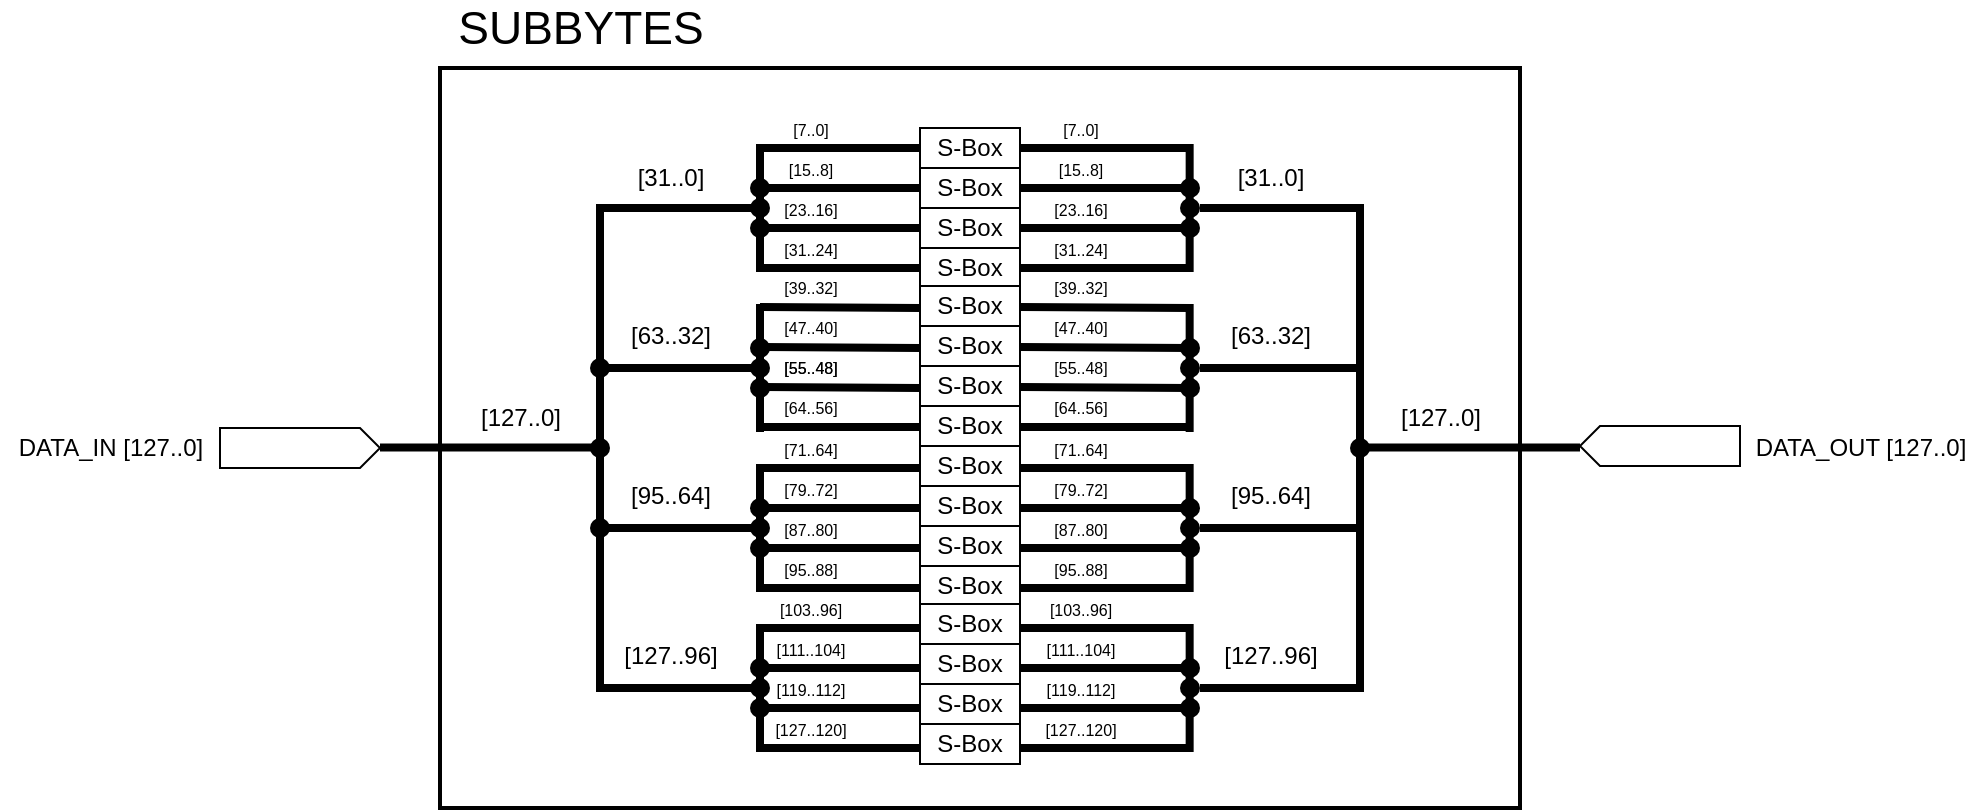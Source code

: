 <mxfile version="14.6.13" type="device"><diagram id="vNdTG9xMwASD-gNi38a0" name="Page-1"><mxGraphModel dx="868" dy="482" grid="1" gridSize="10" guides="1" tooltips="1" connect="1" arrows="1" fold="1" page="1" pageScale="1" pageWidth="100000" pageHeight="100000" math="0" shadow="0"><root><mxCell id="0"/><mxCell id="1" parent="0"/><mxCell id="eL8qRWTlnGuuLw9BzkJU-178" value="" style="rounded=0;whiteSpace=wrap;html=1;fillColor=none;strokeWidth=2;" vertex="1" parent="1"><mxGeometry x="840" y="930" width="540" height="370" as="geometry"/></mxCell><mxCell id="eL8qRWTlnGuuLw9BzkJU-98" value="&lt;font style=&quot;font-size: 8px ; line-height: 100%&quot;&gt;[103..96]&lt;/font&gt;" style="text;html=1;align=center;verticalAlign=middle;resizable=0;points=[];autosize=1;strokeColor=none;" vertex="1" parent="1"><mxGeometry x="1135" y="1190" width="50" height="20" as="geometry"/></mxCell><mxCell id="eL8qRWTlnGuuLw9BzkJU-142" value="&lt;font style=&quot;font-size: 8px ; line-height: 100%&quot;&gt;[95..88]&lt;/font&gt;" style="text;html=1;align=center;verticalAlign=middle;resizable=0;points=[];autosize=1;strokeColor=none;" vertex="1" parent="1"><mxGeometry x="1135" y="1170" width="50" height="20" as="geometry"/></mxCell><mxCell id="eL8qRWTlnGuuLw9BzkJU-141" value="&lt;font style=&quot;font-size: 8px ; line-height: 100%&quot;&gt;[87..80]&lt;/font&gt;" style="text;html=1;align=center;verticalAlign=middle;resizable=0;points=[];autosize=1;strokeColor=none;" vertex="1" parent="1"><mxGeometry x="1135" y="1150" width="50" height="20" as="geometry"/></mxCell><mxCell id="eL8qRWTlnGuuLw9BzkJU-138" value="&lt;font style=&quot;font-size: 8px ; line-height: 100%&quot;&gt;[55..48]&lt;/font&gt;" style="text;html=1;align=center;verticalAlign=middle;resizable=0;points=[];autosize=1;strokeColor=none;" vertex="1" parent="1"><mxGeometry x="1135" y="1069" width="50" height="20" as="geometry"/></mxCell><mxCell id="eL8qRWTlnGuuLw9BzkJU-139" value="&lt;font style=&quot;font-size: 8px ; line-height: 100%&quot;&gt;[64..56]&lt;/font&gt;" style="text;html=1;align=center;verticalAlign=middle;resizable=0;points=[];autosize=1;strokeColor=none;" vertex="1" parent="1"><mxGeometry x="1135" y="1089" width="50" height="20" as="geometry"/></mxCell><mxCell id="eL8qRWTlnGuuLw9BzkJU-101" value="&lt;font style=&quot;font-size: 8px ; line-height: 100%&quot;&gt;[47..40]&lt;/font&gt;" style="text;html=1;align=center;verticalAlign=middle;resizable=0;points=[];autosize=1;strokeColor=none;" vertex="1" parent="1"><mxGeometry x="1135" y="1049" width="50" height="20" as="geometry"/></mxCell><mxCell id="eL8qRWTlnGuuLw9BzkJU-136" value="&lt;font style=&quot;font-size: 8px ; line-height: 100%&quot;&gt;[23..16]&lt;/font&gt;" style="text;html=1;align=center;verticalAlign=middle;resizable=0;points=[];autosize=1;strokeColor=none;" vertex="1" parent="1"><mxGeometry x="1135" y="990" width="50" height="20" as="geometry"/></mxCell><mxCell id="eL8qRWTlnGuuLw9BzkJU-137" value="&lt;font style=&quot;font-size: 8px ; line-height: 100%&quot;&gt;[31..24]&lt;/font&gt;" style="text;html=1;align=center;verticalAlign=middle;resizable=0;points=[];autosize=1;strokeColor=none;" vertex="1" parent="1"><mxGeometry x="1135" y="1010" width="50" height="20" as="geometry"/></mxCell><mxCell id="eL8qRWTlnGuuLw9BzkJU-74" value="&lt;font style=&quot;font-size: 8px ; line-height: 100%&quot;&gt;[111..104]&lt;/font&gt;" style="text;html=1;align=center;verticalAlign=middle;resizable=0;points=[];autosize=1;strokeColor=none;" vertex="1" parent="1"><mxGeometry x="1000" y="1210" width="50" height="20" as="geometry"/></mxCell><mxCell id="eL8qRWTlnGuuLw9BzkJU-73" value="&lt;font style=&quot;font-size: 8px ; line-height: 100%&quot;&gt;[103..96]&lt;/font&gt;" style="text;html=1;align=center;verticalAlign=middle;resizable=0;points=[];autosize=1;strokeColor=none;" vertex="1" parent="1"><mxGeometry x="1000" y="1190" width="50" height="20" as="geometry"/></mxCell><mxCell id="eL8qRWTlnGuuLw9BzkJU-69" value="&lt;font style=&quot;font-size: 8px ; line-height: 100%&quot;&gt;[71..64]&lt;/font&gt;" style="text;html=1;align=center;verticalAlign=middle;resizable=0;points=[];autosize=1;strokeColor=none;" vertex="1" parent="1"><mxGeometry x="1000" y="1110" width="50" height="20" as="geometry"/></mxCell><mxCell id="eL8qRWTlnGuuLw9BzkJU-70" value="&lt;font style=&quot;font-size: 8px ; line-height: 100%&quot;&gt;[79..72]&lt;/font&gt;" style="text;html=1;align=center;verticalAlign=middle;resizable=0;points=[];autosize=1;strokeColor=none;" vertex="1" parent="1"><mxGeometry x="1000" y="1130" width="50" height="20" as="geometry"/></mxCell><mxCell id="eL8qRWTlnGuuLw9BzkJU-67" value="&lt;font style=&quot;font-size: 8px ; line-height: 100%&quot;&gt;[47..40]&lt;/font&gt;" style="text;html=1;align=center;verticalAlign=middle;resizable=0;points=[];autosize=1;strokeColor=none;" vertex="1" parent="1"><mxGeometry x="1000" y="1049" width="50" height="20" as="geometry"/></mxCell><mxCell id="eL8qRWTlnGuuLw9BzkJU-66" value="&lt;font style=&quot;font-size: 8px ; line-height: 100%&quot;&gt;[39..32]&lt;/font&gt;" style="text;html=1;align=center;verticalAlign=middle;resizable=0;points=[];autosize=1;strokeColor=none;" vertex="1" parent="1"><mxGeometry x="1000" y="1029" width="50" height="20" as="geometry"/></mxCell><mxCell id="KHyVXZslP_k6iSUW1aRU-1" value="" style="shape=mxgraph.arrows2.arrow;verticalLabelPosition=bottom;shadow=0;dashed=0;align=center;html=1;verticalAlign=top;strokeWidth=1;dy=0;dx=10;notch=0;" parent="1" vertex="1"><mxGeometry x="730" y="1110" width="80" height="20" as="geometry"/></mxCell><mxCell id="KHyVXZslP_k6iSUW1aRU-2" value="DATA_IN [127..0]" style="text;html=1;align=center;verticalAlign=middle;resizable=0;points=[];autosize=1;strokeColor=none;" parent="1" vertex="1"><mxGeometry x="620" y="1110" width="110" height="20" as="geometry"/></mxCell><mxCell id="eL8qRWTlnGuuLw9BzkJU-1" value="" style="endArrow=none;html=1;strokeWidth=4;exitX=1;exitY=0.5;exitDx=0;exitDy=0;exitPerimeter=0;" edge="1" parent="1"><mxGeometry width="50" height="50" relative="1" as="geometry"><mxPoint x="810" y="1119.71" as="sourcePoint"/><mxPoint x="920" y="1119.71" as="targetPoint"/></mxGeometry></mxCell><mxCell id="eL8qRWTlnGuuLw9BzkJU-2" value="" style="endArrow=none;html=1;strokeWidth=4;" edge="1" parent="1"><mxGeometry width="50" height="50" relative="1" as="geometry"><mxPoint x="920" y="1242" as="sourcePoint"/><mxPoint x="920" y="998" as="targetPoint"/></mxGeometry></mxCell><mxCell id="eL8qRWTlnGuuLw9BzkJU-3" value="" style="endArrow=none;html=1;strokeWidth=4;exitX=1;exitY=0.5;exitDx=0;exitDy=0;exitPerimeter=0;" edge="1" parent="1"><mxGeometry width="50" height="50" relative="1" as="geometry"><mxPoint x="920" y="1000.0" as="sourcePoint"/><mxPoint x="1000" y="1000.0" as="targetPoint"/></mxGeometry></mxCell><mxCell id="eL8qRWTlnGuuLw9BzkJU-4" value="" style="endArrow=none;html=1;strokeWidth=4;exitX=1;exitY=0.5;exitDx=0;exitDy=0;exitPerimeter=0;" edge="1" parent="1"><mxGeometry width="50" height="50" relative="1" as="geometry"><mxPoint x="920" y="1080" as="sourcePoint"/><mxPoint x="1000" y="1080" as="targetPoint"/></mxGeometry></mxCell><mxCell id="eL8qRWTlnGuuLw9BzkJU-5" value="" style="endArrow=none;html=1;strokeWidth=4;exitX=1;exitY=0.5;exitDx=0;exitDy=0;exitPerimeter=0;" edge="1" parent="1"><mxGeometry width="50" height="50" relative="1" as="geometry"><mxPoint x="920" y="1160" as="sourcePoint"/><mxPoint x="1000" y="1160" as="targetPoint"/></mxGeometry></mxCell><mxCell id="eL8qRWTlnGuuLw9BzkJU-6" value="" style="endArrow=none;html=1;strokeWidth=4;exitX=1;exitY=0.5;exitDx=0;exitDy=0;exitPerimeter=0;" edge="1" parent="1"><mxGeometry width="50" height="50" relative="1" as="geometry"><mxPoint x="920" y="1240" as="sourcePoint"/><mxPoint x="1000" y="1240" as="targetPoint"/></mxGeometry></mxCell><mxCell id="eL8qRWTlnGuuLw9BzkJU-7" value="" style="endArrow=none;html=1;strokeWidth=4;" edge="1" parent="1"><mxGeometry width="50" height="50" relative="1" as="geometry"><mxPoint x="1000" y="1032" as="sourcePoint"/><mxPoint x="1000" y="968" as="targetPoint"/></mxGeometry></mxCell><mxCell id="eL8qRWTlnGuuLw9BzkJU-8" value="" style="endArrow=none;html=1;strokeWidth=4;exitX=1;exitY=0.5;exitDx=0;exitDy=0;exitPerimeter=0;" edge="1" parent="1"><mxGeometry width="50" height="50" relative="1" as="geometry"><mxPoint x="1000" y="970.0" as="sourcePoint"/><mxPoint x="1080" y="970" as="targetPoint"/></mxGeometry></mxCell><mxCell id="eL8qRWTlnGuuLw9BzkJU-9" value="" style="endArrow=none;html=1;strokeWidth=4;exitX=1;exitY=0.5;exitDx=0;exitDy=0;exitPerimeter=0;" edge="1" parent="1"><mxGeometry width="50" height="50" relative="1" as="geometry"><mxPoint x="1000" y="990.0" as="sourcePoint"/><mxPoint x="1080" y="990" as="targetPoint"/></mxGeometry></mxCell><mxCell id="eL8qRWTlnGuuLw9BzkJU-10" value="" style="endArrow=none;html=1;strokeWidth=4;exitX=1;exitY=0.5;exitDx=0;exitDy=0;exitPerimeter=0;" edge="1" parent="1"><mxGeometry width="50" height="50" relative="1" as="geometry"><mxPoint x="1000" y="1010.0" as="sourcePoint"/><mxPoint x="1080" y="1010" as="targetPoint"/></mxGeometry></mxCell><mxCell id="eL8qRWTlnGuuLw9BzkJU-11" value="" style="endArrow=none;html=1;strokeWidth=4;exitX=1;exitY=0.5;exitDx=0;exitDy=0;exitPerimeter=0;" edge="1" parent="1"><mxGeometry width="50" height="50" relative="1" as="geometry"><mxPoint x="1000" y="1030" as="sourcePoint"/><mxPoint x="1080" y="1030" as="targetPoint"/></mxGeometry></mxCell><mxCell id="eL8qRWTlnGuuLw9BzkJU-12" value="" style="endArrow=none;html=1;strokeWidth=4;" edge="1" parent="1"><mxGeometry width="50" height="50" relative="1" as="geometry"><mxPoint x="1000" y="1112" as="sourcePoint"/><mxPoint x="1000" y="1048" as="targetPoint"/></mxGeometry></mxCell><mxCell id="eL8qRWTlnGuuLw9BzkJU-13" value="" style="endArrow=none;html=1;strokeWidth=4;exitX=1;exitY=0.5;exitDx=0;exitDy=0;exitPerimeter=0;" edge="1" parent="1"><mxGeometry width="50" height="50" relative="1" as="geometry"><mxPoint x="1000" y="1049.52" as="sourcePoint"/><mxPoint x="1080" y="1050" as="targetPoint"/></mxGeometry></mxCell><mxCell id="eL8qRWTlnGuuLw9BzkJU-14" value="" style="endArrow=none;html=1;strokeWidth=4;exitX=1;exitY=0.5;exitDx=0;exitDy=0;exitPerimeter=0;" edge="1" parent="1"><mxGeometry width="50" height="50" relative="1" as="geometry"><mxPoint x="1000" y="1069.52" as="sourcePoint"/><mxPoint x="1080" y="1070" as="targetPoint"/></mxGeometry></mxCell><mxCell id="eL8qRWTlnGuuLw9BzkJU-15" value="" style="endArrow=none;html=1;strokeWidth=4;exitX=1;exitY=0.5;exitDx=0;exitDy=0;exitPerimeter=0;" edge="1" parent="1"><mxGeometry width="50" height="50" relative="1" as="geometry"><mxPoint x="1000" y="1089.52" as="sourcePoint"/><mxPoint x="1080" y="1090" as="targetPoint"/></mxGeometry></mxCell><mxCell id="eL8qRWTlnGuuLw9BzkJU-16" value="" style="endArrow=none;html=1;strokeWidth=4;exitX=1;exitY=0.5;exitDx=0;exitDy=0;exitPerimeter=0;" edge="1" parent="1"><mxGeometry width="50" height="50" relative="1" as="geometry"><mxPoint x="1000" y="1109.52" as="sourcePoint"/><mxPoint x="1080" y="1109.52" as="targetPoint"/></mxGeometry></mxCell><mxCell id="eL8qRWTlnGuuLw9BzkJU-17" value="" style="endArrow=none;html=1;strokeWidth=4;" edge="1" parent="1"><mxGeometry width="50" height="50" relative="1" as="geometry"><mxPoint x="1000" y="1192" as="sourcePoint"/><mxPoint x="1000" y="1128" as="targetPoint"/></mxGeometry></mxCell><mxCell id="eL8qRWTlnGuuLw9BzkJU-18" value="" style="endArrow=none;html=1;strokeWidth=4;exitX=1;exitY=0.5;exitDx=0;exitDy=0;exitPerimeter=0;" edge="1" parent="1"><mxGeometry width="50" height="50" relative="1" as="geometry"><mxPoint x="1000" y="1130" as="sourcePoint"/><mxPoint x="1080" y="1130" as="targetPoint"/></mxGeometry></mxCell><mxCell id="eL8qRWTlnGuuLw9BzkJU-19" value="" style="endArrow=none;html=1;strokeWidth=4;exitX=1;exitY=0.5;exitDx=0;exitDy=0;exitPerimeter=0;" edge="1" parent="1"><mxGeometry width="50" height="50" relative="1" as="geometry"><mxPoint x="1000" y="1150" as="sourcePoint"/><mxPoint x="1080" y="1150" as="targetPoint"/></mxGeometry></mxCell><mxCell id="eL8qRWTlnGuuLw9BzkJU-20" value="" style="endArrow=none;html=1;strokeWidth=4;exitX=1;exitY=0.5;exitDx=0;exitDy=0;exitPerimeter=0;" edge="1" parent="1"><mxGeometry width="50" height="50" relative="1" as="geometry"><mxPoint x="1000" y="1170" as="sourcePoint"/><mxPoint x="1080" y="1170" as="targetPoint"/></mxGeometry></mxCell><mxCell id="eL8qRWTlnGuuLw9BzkJU-21" value="" style="endArrow=none;html=1;strokeWidth=4;exitX=1;exitY=0.5;exitDx=0;exitDy=0;exitPerimeter=0;" edge="1" parent="1"><mxGeometry width="50" height="50" relative="1" as="geometry"><mxPoint x="1000" y="1190" as="sourcePoint"/><mxPoint x="1080" y="1190" as="targetPoint"/></mxGeometry></mxCell><mxCell id="eL8qRWTlnGuuLw9BzkJU-22" value="" style="endArrow=none;html=1;strokeWidth=4;" edge="1" parent="1"><mxGeometry width="50" height="50" relative="1" as="geometry"><mxPoint x="1000" y="1272" as="sourcePoint"/><mxPoint x="1000" y="1208" as="targetPoint"/></mxGeometry></mxCell><mxCell id="eL8qRWTlnGuuLw9BzkJU-23" value="" style="endArrow=none;html=1;strokeWidth=4;exitX=1;exitY=0.5;exitDx=0;exitDy=0;exitPerimeter=0;" edge="1" parent="1"><mxGeometry width="50" height="50" relative="1" as="geometry"><mxPoint x="1000" y="1210" as="sourcePoint"/><mxPoint x="1080" y="1210" as="targetPoint"/></mxGeometry></mxCell><mxCell id="eL8qRWTlnGuuLw9BzkJU-24" value="" style="endArrow=none;html=1;strokeWidth=4;exitX=1;exitY=0.5;exitDx=0;exitDy=0;exitPerimeter=0;" edge="1" parent="1"><mxGeometry width="50" height="50" relative="1" as="geometry"><mxPoint x="1000" y="1230" as="sourcePoint"/><mxPoint x="1080" y="1230" as="targetPoint"/></mxGeometry></mxCell><mxCell id="eL8qRWTlnGuuLw9BzkJU-25" value="" style="endArrow=none;html=1;strokeWidth=4;exitX=1;exitY=0.5;exitDx=0;exitDy=0;exitPerimeter=0;" edge="1" parent="1"><mxGeometry width="50" height="50" relative="1" as="geometry"><mxPoint x="1000" y="1250" as="sourcePoint"/><mxPoint x="1080" y="1250" as="targetPoint"/></mxGeometry></mxCell><mxCell id="eL8qRWTlnGuuLw9BzkJU-26" value="" style="endArrow=none;html=1;strokeWidth=4;exitX=1;exitY=0.5;exitDx=0;exitDy=0;exitPerimeter=0;" edge="1" parent="1"><mxGeometry width="50" height="50" relative="1" as="geometry"><mxPoint x="1000" y="1270" as="sourcePoint"/><mxPoint x="1080" y="1270" as="targetPoint"/></mxGeometry></mxCell><mxCell id="eL8qRWTlnGuuLw9BzkJU-31" value="" style="ellipse;whiteSpace=wrap;html=1;aspect=fixed;strokeColor=none;fillColor=#000000;" vertex="1" parent="1"><mxGeometry x="915" y="1075" width="10" height="10" as="geometry"/></mxCell><mxCell id="eL8qRWTlnGuuLw9BzkJU-32" value="" style="ellipse;whiteSpace=wrap;html=1;aspect=fixed;strokeColor=none;fillColor=#000000;" vertex="1" parent="1"><mxGeometry x="915" y="1155" width="10" height="10" as="geometry"/></mxCell><mxCell id="eL8qRWTlnGuuLw9BzkJU-33" value="" style="ellipse;whiteSpace=wrap;html=1;aspect=fixed;strokeColor=none;fillColor=#000000;" vertex="1" parent="1"><mxGeometry x="995" y="1075" width="10" height="10" as="geometry"/></mxCell><mxCell id="eL8qRWTlnGuuLw9BzkJU-34" value="" style="ellipse;whiteSpace=wrap;html=1;aspect=fixed;strokeColor=none;fillColor=#000000;" vertex="1" parent="1"><mxGeometry x="995" y="1155" width="10" height="10" as="geometry"/></mxCell><mxCell id="eL8qRWTlnGuuLw9BzkJU-35" value="" style="ellipse;whiteSpace=wrap;html=1;aspect=fixed;strokeColor=none;fillColor=#000000;" vertex="1" parent="1"><mxGeometry x="995" y="1065" width="10" height="10" as="geometry"/></mxCell><mxCell id="eL8qRWTlnGuuLw9BzkJU-36" value="" style="ellipse;whiteSpace=wrap;html=1;aspect=fixed;strokeColor=none;fillColor=#000000;" vertex="1" parent="1"><mxGeometry x="995" y="1085" width="10" height="10" as="geometry"/></mxCell><mxCell id="eL8qRWTlnGuuLw9BzkJU-37" value="" style="ellipse;whiteSpace=wrap;html=1;aspect=fixed;strokeColor=none;fillColor=#000000;" vertex="1" parent="1"><mxGeometry x="995" y="1145" width="10" height="10" as="geometry"/></mxCell><mxCell id="eL8qRWTlnGuuLw9BzkJU-38" value="" style="ellipse;whiteSpace=wrap;html=1;aspect=fixed;strokeColor=none;fillColor=#000000;" vertex="1" parent="1"><mxGeometry x="995" y="1165" width="10" height="10" as="geometry"/></mxCell><mxCell id="eL8qRWTlnGuuLw9BzkJU-39" value="" style="ellipse;whiteSpace=wrap;html=1;aspect=fixed;strokeColor=none;fillColor=#000000;" vertex="1" parent="1"><mxGeometry x="995" y="985" width="10" height="10" as="geometry"/></mxCell><mxCell id="eL8qRWTlnGuuLw9BzkJU-40" value="" style="ellipse;whiteSpace=wrap;html=1;aspect=fixed;strokeColor=none;fillColor=#000000;" vertex="1" parent="1"><mxGeometry x="995" y="995" width="10" height="10" as="geometry"/></mxCell><mxCell id="eL8qRWTlnGuuLw9BzkJU-41" value="" style="ellipse;whiteSpace=wrap;html=1;aspect=fixed;strokeColor=none;fillColor=#000000;" vertex="1" parent="1"><mxGeometry x="995" y="1005" width="10" height="10" as="geometry"/></mxCell><mxCell id="eL8qRWTlnGuuLw9BzkJU-42" value="" style="ellipse;whiteSpace=wrap;html=1;aspect=fixed;strokeColor=none;fillColor=#000000;" vertex="1" parent="1"><mxGeometry x="995" y="1225" width="10" height="10" as="geometry"/></mxCell><mxCell id="eL8qRWTlnGuuLw9BzkJU-43" value="" style="ellipse;whiteSpace=wrap;html=1;aspect=fixed;strokeColor=none;fillColor=#000000;" vertex="1" parent="1"><mxGeometry x="995" y="1235" width="10" height="10" as="geometry"/></mxCell><mxCell id="eL8qRWTlnGuuLw9BzkJU-44" value="" style="ellipse;whiteSpace=wrap;html=1;aspect=fixed;strokeColor=none;fillColor=#000000;" vertex="1" parent="1"><mxGeometry x="995" y="1245" width="10" height="10" as="geometry"/></mxCell><mxCell id="eL8qRWTlnGuuLw9BzkJU-54" value="[127..0]" style="text;html=1;align=center;verticalAlign=middle;resizable=0;points=[];autosize=1;strokeColor=none;" vertex="1" parent="1"><mxGeometry x="850" y="1095" width="60" height="20" as="geometry"/></mxCell><mxCell id="eL8qRWTlnGuuLw9BzkJU-55" value="[31..0]" style="text;html=1;align=center;verticalAlign=middle;resizable=0;points=[];autosize=1;strokeColor=none;" vertex="1" parent="1"><mxGeometry x="930" y="975" width="50" height="20" as="geometry"/></mxCell><mxCell id="eL8qRWTlnGuuLw9BzkJU-56" value="[63..32]" style="text;html=1;align=center;verticalAlign=middle;resizable=0;points=[];autosize=1;strokeColor=none;" vertex="1" parent="1"><mxGeometry x="925" y="1054" width="60" height="20" as="geometry"/></mxCell><mxCell id="eL8qRWTlnGuuLw9BzkJU-57" value="[95..64]" style="text;html=1;align=center;verticalAlign=middle;resizable=0;points=[];autosize=1;strokeColor=none;" vertex="1" parent="1"><mxGeometry x="925" y="1134" width="60" height="20" as="geometry"/></mxCell><mxCell id="eL8qRWTlnGuuLw9BzkJU-58" value="[127..96]" style="text;html=1;align=center;verticalAlign=middle;resizable=0;points=[];autosize=1;strokeColor=none;" vertex="1" parent="1"><mxGeometry x="925" y="1214" width="60" height="20" as="geometry"/></mxCell><mxCell id="eL8qRWTlnGuuLw9BzkJU-59" value="&lt;font style=&quot;font-size: 8px ; line-height: 100%&quot;&gt;[15..8]&lt;/font&gt;" style="text;html=1;align=center;verticalAlign=middle;resizable=0;points=[];autosize=1;strokeColor=none;" vertex="1" parent="1"><mxGeometry x="1005" y="970" width="40" height="20" as="geometry"/></mxCell><mxCell id="eL8qRWTlnGuuLw9BzkJU-60" value="&lt;font style=&quot;font-size: 8px ; line-height: 100%&quot;&gt;[23..16]&lt;/font&gt;" style="text;html=1;align=center;verticalAlign=middle;resizable=0;points=[];autosize=1;strokeColor=none;" vertex="1" parent="1"><mxGeometry x="1000" y="990" width="50" height="20" as="geometry"/></mxCell><mxCell id="eL8qRWTlnGuuLw9BzkJU-61" value="&lt;font style=&quot;font-size: 8px ; line-height: 100%&quot;&gt;[31..24]&lt;/font&gt;" style="text;html=1;align=center;verticalAlign=middle;resizable=0;points=[];autosize=1;strokeColor=none;" vertex="1" parent="1"><mxGeometry x="1000" y="1010" width="50" height="20" as="geometry"/></mxCell><mxCell id="eL8qRWTlnGuuLw9BzkJU-64" value="&lt;font style=&quot;font-size: 8px ; line-height: 100%&quot;&gt;[55..48]&lt;/font&gt;" style="text;html=1;align=center;verticalAlign=middle;resizable=0;points=[];autosize=1;strokeColor=none;" vertex="1" parent="1"><mxGeometry x="1000" y="1069" width="50" height="20" as="geometry"/></mxCell><mxCell id="eL8qRWTlnGuuLw9BzkJU-65" value="&lt;font style=&quot;font-size: 8px ; line-height: 100%&quot;&gt;[64..56]&lt;/font&gt;" style="text;html=1;align=center;verticalAlign=middle;resizable=0;points=[];autosize=1;strokeColor=none;" vertex="1" parent="1"><mxGeometry x="1000" y="1089" width="50" height="20" as="geometry"/></mxCell><mxCell id="eL8qRWTlnGuuLw9BzkJU-68" value="&lt;font style=&quot;font-size: 8px ; line-height: 100%&quot;&gt;[55..48]&lt;/font&gt;" style="text;html=1;align=center;verticalAlign=middle;resizable=0;points=[];autosize=1;strokeColor=none;" vertex="1" parent="1"><mxGeometry x="1000" y="1069" width="50" height="20" as="geometry"/></mxCell><mxCell id="eL8qRWTlnGuuLw9BzkJU-71" value="&lt;font style=&quot;font-size: 8px ; line-height: 100%&quot;&gt;[87..80]&lt;/font&gt;" style="text;html=1;align=center;verticalAlign=middle;resizable=0;points=[];autosize=1;strokeColor=none;" vertex="1" parent="1"><mxGeometry x="1000" y="1150" width="50" height="20" as="geometry"/></mxCell><mxCell id="eL8qRWTlnGuuLw9BzkJU-72" value="&lt;font style=&quot;font-size: 8px ; line-height: 100%&quot;&gt;[95..88]&lt;/font&gt;" style="text;html=1;align=center;verticalAlign=middle;resizable=0;points=[];autosize=1;strokeColor=none;" vertex="1" parent="1"><mxGeometry x="1000" y="1170" width="50" height="20" as="geometry"/></mxCell><mxCell id="eL8qRWTlnGuuLw9BzkJU-75" value="&lt;font style=&quot;font-size: 8px ; line-height: 100%&quot;&gt;[119..112]&lt;/font&gt;" style="text;html=1;align=center;verticalAlign=middle;resizable=0;points=[];autosize=1;strokeColor=none;" vertex="1" parent="1"><mxGeometry x="1000" y="1230" width="50" height="20" as="geometry"/></mxCell><mxCell id="eL8qRWTlnGuuLw9BzkJU-76" value="&lt;font style=&quot;font-size: 8px ; line-height: 100%&quot;&gt;[127..120]&lt;/font&gt;" style="text;html=1;align=center;verticalAlign=middle;resizable=0;points=[];autosize=1;strokeColor=none;" vertex="1" parent="1"><mxGeometry x="995" y="1250" width="60" height="20" as="geometry"/></mxCell><mxCell id="eL8qRWTlnGuuLw9BzkJU-77" value="" style="ellipse;whiteSpace=wrap;html=1;aspect=fixed;strokeColor=none;fillColor=#000000;" vertex="1" parent="1"><mxGeometry x="915" y="1115" width="10" height="10" as="geometry"/></mxCell><mxCell id="eL8qRWTlnGuuLw9BzkJU-78" value="&lt;font style=&quot;font-size: 8px ; line-height: 100%&quot;&gt;[7..0]&lt;/font&gt;" style="text;html=1;align=center;verticalAlign=middle;resizable=0;points=[];autosize=1;strokeColor=none;" vertex="1" parent="1"><mxGeometry x="1005" y="950" width="40" height="20" as="geometry"/></mxCell><mxCell id="eL8qRWTlnGuuLw9BzkJU-81" value="S-Box" style="rounded=0;whiteSpace=wrap;html=1;" vertex="1" parent="1"><mxGeometry x="1080" y="960" width="50" height="20" as="geometry"/></mxCell><mxCell id="eL8qRWTlnGuuLw9BzkJU-82" value="S-Box" style="rounded=0;whiteSpace=wrap;html=1;" vertex="1" parent="1"><mxGeometry x="1080" y="980" width="50" height="20" as="geometry"/></mxCell><mxCell id="eL8qRWTlnGuuLw9BzkJU-83" value="S-Box" style="rounded=0;whiteSpace=wrap;html=1;" vertex="1" parent="1"><mxGeometry x="1080" y="1000" width="50" height="20" as="geometry"/></mxCell><mxCell id="eL8qRWTlnGuuLw9BzkJU-84" value="S-Box" style="rounded=0;whiteSpace=wrap;html=1;" vertex="1" parent="1"><mxGeometry x="1080" y="1020" width="50" height="20" as="geometry"/></mxCell><mxCell id="eL8qRWTlnGuuLw9BzkJU-85" value="S-Box" style="rounded=0;whiteSpace=wrap;html=1;" vertex="1" parent="1"><mxGeometry x="1080" y="1039" width="50" height="20" as="geometry"/></mxCell><mxCell id="eL8qRWTlnGuuLw9BzkJU-86" value="S-Box" style="rounded=0;whiteSpace=wrap;html=1;" vertex="1" parent="1"><mxGeometry x="1080" y="1059" width="50" height="20" as="geometry"/></mxCell><mxCell id="eL8qRWTlnGuuLw9BzkJU-87" value="S-Box" style="rounded=0;whiteSpace=wrap;html=1;" vertex="1" parent="1"><mxGeometry x="1080" y="1079" width="50" height="20" as="geometry"/></mxCell><mxCell id="eL8qRWTlnGuuLw9BzkJU-88" value="S-Box" style="rounded=0;whiteSpace=wrap;html=1;" vertex="1" parent="1"><mxGeometry x="1080" y="1099" width="50" height="20" as="geometry"/></mxCell><mxCell id="eL8qRWTlnGuuLw9BzkJU-89" value="S-Box" style="rounded=0;whiteSpace=wrap;html=1;" vertex="1" parent="1"><mxGeometry x="1080" y="1119" width="50" height="20" as="geometry"/></mxCell><mxCell id="eL8qRWTlnGuuLw9BzkJU-90" value="S-Box" style="rounded=0;whiteSpace=wrap;html=1;" vertex="1" parent="1"><mxGeometry x="1080" y="1139" width="50" height="20" as="geometry"/></mxCell><mxCell id="eL8qRWTlnGuuLw9BzkJU-91" value="S-Box" style="rounded=0;whiteSpace=wrap;html=1;" vertex="1" parent="1"><mxGeometry x="1080" y="1159" width="50" height="20" as="geometry"/></mxCell><mxCell id="eL8qRWTlnGuuLw9BzkJU-92" value="S-Box" style="rounded=0;whiteSpace=wrap;html=1;" vertex="1" parent="1"><mxGeometry x="1080" y="1179" width="50" height="20" as="geometry"/></mxCell><mxCell id="eL8qRWTlnGuuLw9BzkJU-93" value="S-Box" style="rounded=0;whiteSpace=wrap;html=1;" vertex="1" parent="1"><mxGeometry x="1080" y="1198" width="50" height="20" as="geometry"/></mxCell><mxCell id="eL8qRWTlnGuuLw9BzkJU-94" value="S-Box" style="rounded=0;whiteSpace=wrap;html=1;" vertex="1" parent="1"><mxGeometry x="1080" y="1218" width="50" height="20" as="geometry"/></mxCell><mxCell id="eL8qRWTlnGuuLw9BzkJU-95" value="S-Box" style="rounded=0;whiteSpace=wrap;html=1;" vertex="1" parent="1"><mxGeometry x="1080" y="1238" width="50" height="20" as="geometry"/></mxCell><mxCell id="eL8qRWTlnGuuLw9BzkJU-96" value="S-Box" style="rounded=0;whiteSpace=wrap;html=1;" vertex="1" parent="1"><mxGeometry x="1080" y="1258" width="50" height="20" as="geometry"/></mxCell><mxCell id="eL8qRWTlnGuuLw9BzkJU-97" value="&lt;font style=&quot;font-size: 8px ; line-height: 100%&quot;&gt;[111..104]&lt;/font&gt;" style="text;html=1;align=center;verticalAlign=middle;resizable=0;points=[];autosize=1;strokeColor=none;" vertex="1" parent="1"><mxGeometry x="1135" y="1210" width="50" height="20" as="geometry"/></mxCell><mxCell id="eL8qRWTlnGuuLw9BzkJU-99" value="&lt;font style=&quot;font-size: 8px ; line-height: 100%&quot;&gt;[71..64]&lt;/font&gt;" style="text;html=1;align=center;verticalAlign=middle;resizable=0;points=[];autosize=1;strokeColor=none;" vertex="1" parent="1"><mxGeometry x="1135" y="1110" width="50" height="20" as="geometry"/></mxCell><mxCell id="eL8qRWTlnGuuLw9BzkJU-100" value="&lt;font style=&quot;font-size: 8px ; line-height: 100%&quot;&gt;[79..72]&lt;/font&gt;" style="text;html=1;align=center;verticalAlign=middle;resizable=0;points=[];autosize=1;strokeColor=none;" vertex="1" parent="1"><mxGeometry x="1135" y="1130" width="50" height="20" as="geometry"/></mxCell><mxCell id="eL8qRWTlnGuuLw9BzkJU-102" value="&lt;font style=&quot;font-size: 8px ; line-height: 100%&quot;&gt;[39..32]&lt;/font&gt;" style="text;html=1;align=center;verticalAlign=middle;resizable=0;points=[];autosize=1;strokeColor=none;" vertex="1" parent="1"><mxGeometry x="1135" y="1029" width="50" height="20" as="geometry"/></mxCell><mxCell id="eL8qRWTlnGuuLw9BzkJU-104" value="" style="endArrow=none;html=1;strokeWidth=4;exitX=1;exitY=0.5;exitDx=0;exitDy=0;exitPerimeter=0;" edge="1" parent="1"><mxGeometry width="50" height="50" relative="1" as="geometry"><mxPoint x="1130" y="970" as="sourcePoint"/><mxPoint x="1214" y="970" as="targetPoint"/></mxGeometry></mxCell><mxCell id="eL8qRWTlnGuuLw9BzkJU-105" value="" style="endArrow=none;html=1;strokeWidth=4;exitX=1;exitY=0.5;exitDx=0;exitDy=0;exitPerimeter=0;" edge="1" parent="1"><mxGeometry width="50" height="50" relative="1" as="geometry"><mxPoint x="1130" y="990" as="sourcePoint"/><mxPoint x="1215.0" y="990" as="targetPoint"/></mxGeometry></mxCell><mxCell id="eL8qRWTlnGuuLw9BzkJU-106" value="" style="endArrow=none;html=1;strokeWidth=4;exitX=1;exitY=0.5;exitDx=0;exitDy=0;exitPerimeter=0;" edge="1" parent="1"><mxGeometry width="50" height="50" relative="1" as="geometry"><mxPoint x="1130" y="1010" as="sourcePoint"/><mxPoint x="1215.0" y="1010" as="targetPoint"/></mxGeometry></mxCell><mxCell id="eL8qRWTlnGuuLw9BzkJU-107" value="" style="endArrow=none;html=1;strokeWidth=4;exitX=1;exitY=0.5;exitDx=0;exitDy=0;exitPerimeter=0;" edge="1" parent="1"><mxGeometry width="50" height="50" relative="1" as="geometry"><mxPoint x="1130" y="1030" as="sourcePoint"/><mxPoint x="1215.0" y="1030" as="targetPoint"/></mxGeometry></mxCell><mxCell id="eL8qRWTlnGuuLw9BzkJU-109" value="" style="endArrow=none;html=1;strokeWidth=4;exitX=1;exitY=0.5;exitDx=0;exitDy=0;exitPerimeter=0;" edge="1" parent="1"><mxGeometry width="50" height="50" relative="1" as="geometry"><mxPoint x="1130" y="1049.52" as="sourcePoint"/><mxPoint x="1215.0" y="1050" as="targetPoint"/></mxGeometry></mxCell><mxCell id="eL8qRWTlnGuuLw9BzkJU-110" value="" style="endArrow=none;html=1;strokeWidth=4;exitX=1;exitY=0.5;exitDx=0;exitDy=0;exitPerimeter=0;" edge="1" parent="1"><mxGeometry width="50" height="50" relative="1" as="geometry"><mxPoint x="1130" y="1069.52" as="sourcePoint"/><mxPoint x="1215.0" y="1070" as="targetPoint"/></mxGeometry></mxCell><mxCell id="eL8qRWTlnGuuLw9BzkJU-111" value="" style="endArrow=none;html=1;strokeWidth=4;exitX=1;exitY=0.5;exitDx=0;exitDy=0;exitPerimeter=0;" edge="1" parent="1"><mxGeometry width="50" height="50" relative="1" as="geometry"><mxPoint x="1130" y="1089.52" as="sourcePoint"/><mxPoint x="1215.0" y="1090" as="targetPoint"/></mxGeometry></mxCell><mxCell id="eL8qRWTlnGuuLw9BzkJU-112" value="" style="endArrow=none;html=1;strokeWidth=4;exitX=1;exitY=0.5;exitDx=0;exitDy=0;exitPerimeter=0;" edge="1" parent="1"><mxGeometry width="50" height="50" relative="1" as="geometry"><mxPoint x="1130" y="1109.52" as="sourcePoint"/><mxPoint x="1215.0" y="1109.52" as="targetPoint"/></mxGeometry></mxCell><mxCell id="eL8qRWTlnGuuLw9BzkJU-114" value="" style="endArrow=none;html=1;strokeWidth=4;exitX=1;exitY=0.5;exitDx=0;exitDy=0;exitPerimeter=0;" edge="1" parent="1"><mxGeometry width="50" height="50" relative="1" as="geometry"><mxPoint x="1130" y="1130" as="sourcePoint"/><mxPoint x="1215.0" y="1130" as="targetPoint"/></mxGeometry></mxCell><mxCell id="eL8qRWTlnGuuLw9BzkJU-115" value="" style="endArrow=none;html=1;strokeWidth=4;exitX=1;exitY=0.5;exitDx=0;exitDy=0;exitPerimeter=0;" edge="1" parent="1"><mxGeometry width="50" height="50" relative="1" as="geometry"><mxPoint x="1130" y="1150" as="sourcePoint"/><mxPoint x="1215.0" y="1150" as="targetPoint"/></mxGeometry></mxCell><mxCell id="eL8qRWTlnGuuLw9BzkJU-116" value="" style="endArrow=none;html=1;strokeWidth=4;exitX=1;exitY=0.5;exitDx=0;exitDy=0;exitPerimeter=0;" edge="1" parent="1"><mxGeometry width="50" height="50" relative="1" as="geometry"><mxPoint x="1130" y="1170" as="sourcePoint"/><mxPoint x="1215.0" y="1170" as="targetPoint"/></mxGeometry></mxCell><mxCell id="eL8qRWTlnGuuLw9BzkJU-117" value="" style="endArrow=none;html=1;strokeWidth=4;exitX=1;exitY=0.5;exitDx=0;exitDy=0;exitPerimeter=0;" edge="1" parent="1"><mxGeometry width="50" height="50" relative="1" as="geometry"><mxPoint x="1130" y="1190" as="sourcePoint"/><mxPoint x="1215.0" y="1190" as="targetPoint"/></mxGeometry></mxCell><mxCell id="eL8qRWTlnGuuLw9BzkJU-119" value="" style="endArrow=none;html=1;strokeWidth=4;exitX=1;exitY=0.5;exitDx=0;exitDy=0;exitPerimeter=0;" edge="1" parent="1"><mxGeometry width="50" height="50" relative="1" as="geometry"><mxPoint x="1130" y="1210" as="sourcePoint"/><mxPoint x="1215.0" y="1210" as="targetPoint"/></mxGeometry></mxCell><mxCell id="eL8qRWTlnGuuLw9BzkJU-120" value="" style="endArrow=none;html=1;strokeWidth=4;exitX=1;exitY=0.5;exitDx=0;exitDy=0;exitPerimeter=0;" edge="1" parent="1"><mxGeometry width="50" height="50" relative="1" as="geometry"><mxPoint x="1130" y="1230" as="sourcePoint"/><mxPoint x="1215.0" y="1230" as="targetPoint"/></mxGeometry></mxCell><mxCell id="eL8qRWTlnGuuLw9BzkJU-121" value="" style="endArrow=none;html=1;strokeWidth=4;exitX=1;exitY=0.5;exitDx=0;exitDy=0;exitPerimeter=0;" edge="1" parent="1"><mxGeometry width="50" height="50" relative="1" as="geometry"><mxPoint x="1130" y="1250" as="sourcePoint"/><mxPoint x="1215.0" y="1250" as="targetPoint"/></mxGeometry></mxCell><mxCell id="eL8qRWTlnGuuLw9BzkJU-122" value="" style="endArrow=none;html=1;strokeWidth=4;exitX=1;exitY=0.5;exitDx=0;exitDy=0;exitPerimeter=0;" edge="1" parent="1"><mxGeometry width="50" height="50" relative="1" as="geometry"><mxPoint x="1130" y="1270" as="sourcePoint"/><mxPoint x="1215.0" y="1270" as="targetPoint"/></mxGeometry></mxCell><mxCell id="eL8qRWTlnGuuLw9BzkJU-129" value="" style="ellipse;whiteSpace=wrap;html=1;aspect=fixed;strokeColor=none;fillColor=#000000;" vertex="1" parent="1"><mxGeometry x="1210" y="985" width="10" height="10" as="geometry"/></mxCell><mxCell id="eL8qRWTlnGuuLw9BzkJU-130" value="" style="ellipse;whiteSpace=wrap;html=1;aspect=fixed;strokeColor=none;fillColor=#000000;" vertex="1" parent="1"><mxGeometry x="1210" y="995" width="10" height="10" as="geometry"/></mxCell><mxCell id="eL8qRWTlnGuuLw9BzkJU-131" value="" style="ellipse;whiteSpace=wrap;html=1;aspect=fixed;strokeColor=none;fillColor=#000000;" vertex="1" parent="1"><mxGeometry x="1210" y="1005" width="10" height="10" as="geometry"/></mxCell><mxCell id="eL8qRWTlnGuuLw9BzkJU-135" value="&lt;font style=&quot;font-size: 8px ; line-height: 100%&quot;&gt;[15..8]&lt;/font&gt;" style="text;html=1;align=center;verticalAlign=middle;resizable=0;points=[];autosize=1;strokeColor=none;" vertex="1" parent="1"><mxGeometry x="1140" y="970" width="40" height="20" as="geometry"/></mxCell><mxCell id="eL8qRWTlnGuuLw9BzkJU-143" value="&lt;font style=&quot;font-size: 8px ; line-height: 100%&quot;&gt;[119..112]&lt;/font&gt;" style="text;html=1;align=center;verticalAlign=middle;resizable=0;points=[];autosize=1;strokeColor=none;" vertex="1" parent="1"><mxGeometry x="1135" y="1230" width="50" height="20" as="geometry"/></mxCell><mxCell id="eL8qRWTlnGuuLw9BzkJU-144" value="&lt;font style=&quot;font-size: 8px ; line-height: 100%&quot;&gt;[127..120]&lt;/font&gt;" style="text;html=1;align=center;verticalAlign=middle;resizable=0;points=[];autosize=1;strokeColor=none;" vertex="1" parent="1"><mxGeometry x="1130" y="1250" width="60" height="20" as="geometry"/></mxCell><mxCell id="eL8qRWTlnGuuLw9BzkJU-145" value="&lt;font style=&quot;font-size: 8px ; line-height: 100%&quot;&gt;[7..0]&lt;/font&gt;" style="text;html=1;align=center;verticalAlign=middle;resizable=0;points=[];autosize=1;strokeColor=none;" vertex="1" parent="1"><mxGeometry x="1140" y="950" width="40" height="20" as="geometry"/></mxCell><mxCell id="eL8qRWTlnGuuLw9BzkJU-149" value="" style="endArrow=none;html=1;strokeWidth=4;" edge="1" parent="1"><mxGeometry width="50" height="50" relative="1" as="geometry"><mxPoint x="1214.83" y="1032" as="sourcePoint"/><mxPoint x="1214.83" y="968" as="targetPoint"/></mxGeometry></mxCell><mxCell id="eL8qRWTlnGuuLw9BzkJU-151" value="" style="ellipse;whiteSpace=wrap;html=1;aspect=fixed;strokeColor=none;fillColor=#000000;" vertex="1" parent="1"><mxGeometry x="1210" y="1065" width="10" height="10" as="geometry"/></mxCell><mxCell id="eL8qRWTlnGuuLw9BzkJU-152" value="" style="ellipse;whiteSpace=wrap;html=1;aspect=fixed;strokeColor=none;fillColor=#000000;" vertex="1" parent="1"><mxGeometry x="1210" y="1075" width="10" height="10" as="geometry"/></mxCell><mxCell id="eL8qRWTlnGuuLw9BzkJU-153" value="" style="ellipse;whiteSpace=wrap;html=1;aspect=fixed;strokeColor=none;fillColor=#000000;" vertex="1" parent="1"><mxGeometry x="1210" y="1085" width="10" height="10" as="geometry"/></mxCell><mxCell id="eL8qRWTlnGuuLw9BzkJU-154" value="" style="endArrow=none;html=1;strokeWidth=4;" edge="1" parent="1"><mxGeometry width="50" height="50" relative="1" as="geometry"><mxPoint x="1214.83" y="1112" as="sourcePoint"/><mxPoint x="1214.83" y="1048" as="targetPoint"/></mxGeometry></mxCell><mxCell id="eL8qRWTlnGuuLw9BzkJU-155" value="" style="ellipse;whiteSpace=wrap;html=1;aspect=fixed;strokeColor=none;fillColor=#000000;" vertex="1" parent="1"><mxGeometry x="1210" y="1145" width="10" height="10" as="geometry"/></mxCell><mxCell id="eL8qRWTlnGuuLw9BzkJU-156" value="" style="ellipse;whiteSpace=wrap;html=1;aspect=fixed;strokeColor=none;fillColor=#000000;" vertex="1" parent="1"><mxGeometry x="1210" y="1155" width="10" height="10" as="geometry"/></mxCell><mxCell id="eL8qRWTlnGuuLw9BzkJU-157" value="" style="ellipse;whiteSpace=wrap;html=1;aspect=fixed;strokeColor=none;fillColor=#000000;" vertex="1" parent="1"><mxGeometry x="1210" y="1165" width="10" height="10" as="geometry"/></mxCell><mxCell id="eL8qRWTlnGuuLw9BzkJU-158" value="" style="endArrow=none;html=1;strokeWidth=4;" edge="1" parent="1"><mxGeometry width="50" height="50" relative="1" as="geometry"><mxPoint x="1214.83" y="1192" as="sourcePoint"/><mxPoint x="1214.83" y="1128" as="targetPoint"/></mxGeometry></mxCell><mxCell id="eL8qRWTlnGuuLw9BzkJU-159" value="" style="ellipse;whiteSpace=wrap;html=1;aspect=fixed;strokeColor=none;fillColor=#000000;" vertex="1" parent="1"><mxGeometry x="1210" y="1225" width="10" height="10" as="geometry"/></mxCell><mxCell id="eL8qRWTlnGuuLw9BzkJU-160" value="" style="ellipse;whiteSpace=wrap;html=1;aspect=fixed;strokeColor=none;fillColor=#000000;" vertex="1" parent="1"><mxGeometry x="1210" y="1235" width="10" height="10" as="geometry"/></mxCell><mxCell id="eL8qRWTlnGuuLw9BzkJU-161" value="" style="ellipse;whiteSpace=wrap;html=1;aspect=fixed;strokeColor=none;fillColor=#000000;" vertex="1" parent="1"><mxGeometry x="1210" y="1245" width="10" height="10" as="geometry"/></mxCell><mxCell id="eL8qRWTlnGuuLw9BzkJU-162" value="" style="endArrow=none;html=1;strokeWidth=4;" edge="1" parent="1"><mxGeometry width="50" height="50" relative="1" as="geometry"><mxPoint x="1214.83" y="1272" as="sourcePoint"/><mxPoint x="1214.83" y="1208" as="targetPoint"/></mxGeometry></mxCell><mxCell id="eL8qRWTlnGuuLw9BzkJU-163" value="[31..0]" style="text;html=1;align=center;verticalAlign=middle;resizable=0;points=[];autosize=1;strokeColor=none;" vertex="1" parent="1"><mxGeometry x="1230" y="975" width="50" height="20" as="geometry"/></mxCell><mxCell id="eL8qRWTlnGuuLw9BzkJU-164" value="" style="endArrow=none;html=1;strokeWidth=4;exitX=1;exitY=0.5;exitDx=0;exitDy=0;exitPerimeter=0;" edge="1" parent="1"><mxGeometry width="50" height="50" relative="1" as="geometry"><mxPoint x="1220.0" y="1000" as="sourcePoint"/><mxPoint x="1300.0" y="1000" as="targetPoint"/></mxGeometry></mxCell><mxCell id="eL8qRWTlnGuuLw9BzkJU-165" value="[63..32]" style="text;html=1;align=center;verticalAlign=middle;resizable=0;points=[];autosize=1;strokeColor=none;" vertex="1" parent="1"><mxGeometry x="1225" y="1054" width="60" height="20" as="geometry"/></mxCell><mxCell id="eL8qRWTlnGuuLw9BzkJU-166" value="" style="endArrow=none;html=1;strokeWidth=4;exitX=1;exitY=0.5;exitDx=0;exitDy=0;exitPerimeter=0;" edge="1" parent="1"><mxGeometry width="50" height="50" relative="1" as="geometry"><mxPoint x="1220.0" y="1080" as="sourcePoint"/><mxPoint x="1300.0" y="1080" as="targetPoint"/></mxGeometry></mxCell><mxCell id="eL8qRWTlnGuuLw9BzkJU-167" value="[95..64]" style="text;html=1;align=center;verticalAlign=middle;resizable=0;points=[];autosize=1;strokeColor=none;" vertex="1" parent="1"><mxGeometry x="1225" y="1134" width="60" height="20" as="geometry"/></mxCell><mxCell id="eL8qRWTlnGuuLw9BzkJU-168" value="" style="endArrow=none;html=1;strokeWidth=4;exitX=1;exitY=0.5;exitDx=0;exitDy=0;exitPerimeter=0;" edge="1" parent="1"><mxGeometry width="50" height="50" relative="1" as="geometry"><mxPoint x="1220.0" y="1160" as="sourcePoint"/><mxPoint x="1300.0" y="1160" as="targetPoint"/></mxGeometry></mxCell><mxCell id="eL8qRWTlnGuuLw9BzkJU-169" value="[127..96]" style="text;html=1;align=center;verticalAlign=middle;resizable=0;points=[];autosize=1;strokeColor=none;" vertex="1" parent="1"><mxGeometry x="1225" y="1214" width="60" height="20" as="geometry"/></mxCell><mxCell id="eL8qRWTlnGuuLw9BzkJU-170" value="" style="endArrow=none;html=1;strokeWidth=4;exitX=1;exitY=0.5;exitDx=0;exitDy=0;exitPerimeter=0;" edge="1" parent="1"><mxGeometry width="50" height="50" relative="1" as="geometry"><mxPoint x="1220.0" y="1240" as="sourcePoint"/><mxPoint x="1300.0" y="1240" as="targetPoint"/></mxGeometry></mxCell><mxCell id="eL8qRWTlnGuuLw9BzkJU-171" value="" style="endArrow=none;html=1;strokeWidth=4;" edge="1" parent="1"><mxGeometry width="50" height="50" relative="1" as="geometry"><mxPoint x="1300" y="1242" as="sourcePoint"/><mxPoint x="1300" y="998" as="targetPoint"/></mxGeometry></mxCell><mxCell id="eL8qRWTlnGuuLw9BzkJU-173" value="" style="endArrow=none;html=1;strokeWidth=4;exitX=1;exitY=0.5;exitDx=0;exitDy=0;exitPerimeter=0;" edge="1" parent="1"><mxGeometry width="50" height="50" relative="1" as="geometry"><mxPoint x="1300" y="1119.71" as="sourcePoint"/><mxPoint x="1410" y="1119.71" as="targetPoint"/></mxGeometry></mxCell><mxCell id="eL8qRWTlnGuuLw9BzkJU-174" value="[127..0]" style="text;html=1;align=center;verticalAlign=middle;resizable=0;points=[];autosize=1;strokeColor=none;" vertex="1" parent="1"><mxGeometry x="1310" y="1095" width="60" height="20" as="geometry"/></mxCell><mxCell id="eL8qRWTlnGuuLw9BzkJU-175" value="" style="ellipse;whiteSpace=wrap;html=1;aspect=fixed;strokeColor=none;fillColor=#000000;" vertex="1" parent="1"><mxGeometry x="1295" y="1115" width="10" height="10" as="geometry"/></mxCell><mxCell id="eL8qRWTlnGuuLw9BzkJU-176" value="" style="shape=mxgraph.arrows2.arrow;verticalLabelPosition=bottom;shadow=0;dashed=0;align=center;html=1;verticalAlign=top;strokeWidth=1;dy=0;dx=10;notch=0;flipH=1;" vertex="1" parent="1"><mxGeometry x="1410" y="1109" width="80" height="20" as="geometry"/></mxCell><mxCell id="eL8qRWTlnGuuLw9BzkJU-177" value="DATA_OUT [127..0]" style="text;html=1;align=center;verticalAlign=middle;resizable=0;points=[];autosize=1;strokeColor=none;" vertex="1" parent="1"><mxGeometry x="1490" y="1110" width="120" height="20" as="geometry"/></mxCell><mxCell id="eL8qRWTlnGuuLw9BzkJU-179" value="&lt;font style=&quot;font-size: 23px&quot;&gt;SUBBYTES&lt;/font&gt;" style="text;html=1;align=center;verticalAlign=middle;resizable=0;points=[];autosize=1;strokeColor=none;" vertex="1" parent="1"><mxGeometry x="840" y="900" width="140" height="20" as="geometry"/></mxCell></root></mxGraphModel></diagram></mxfile>